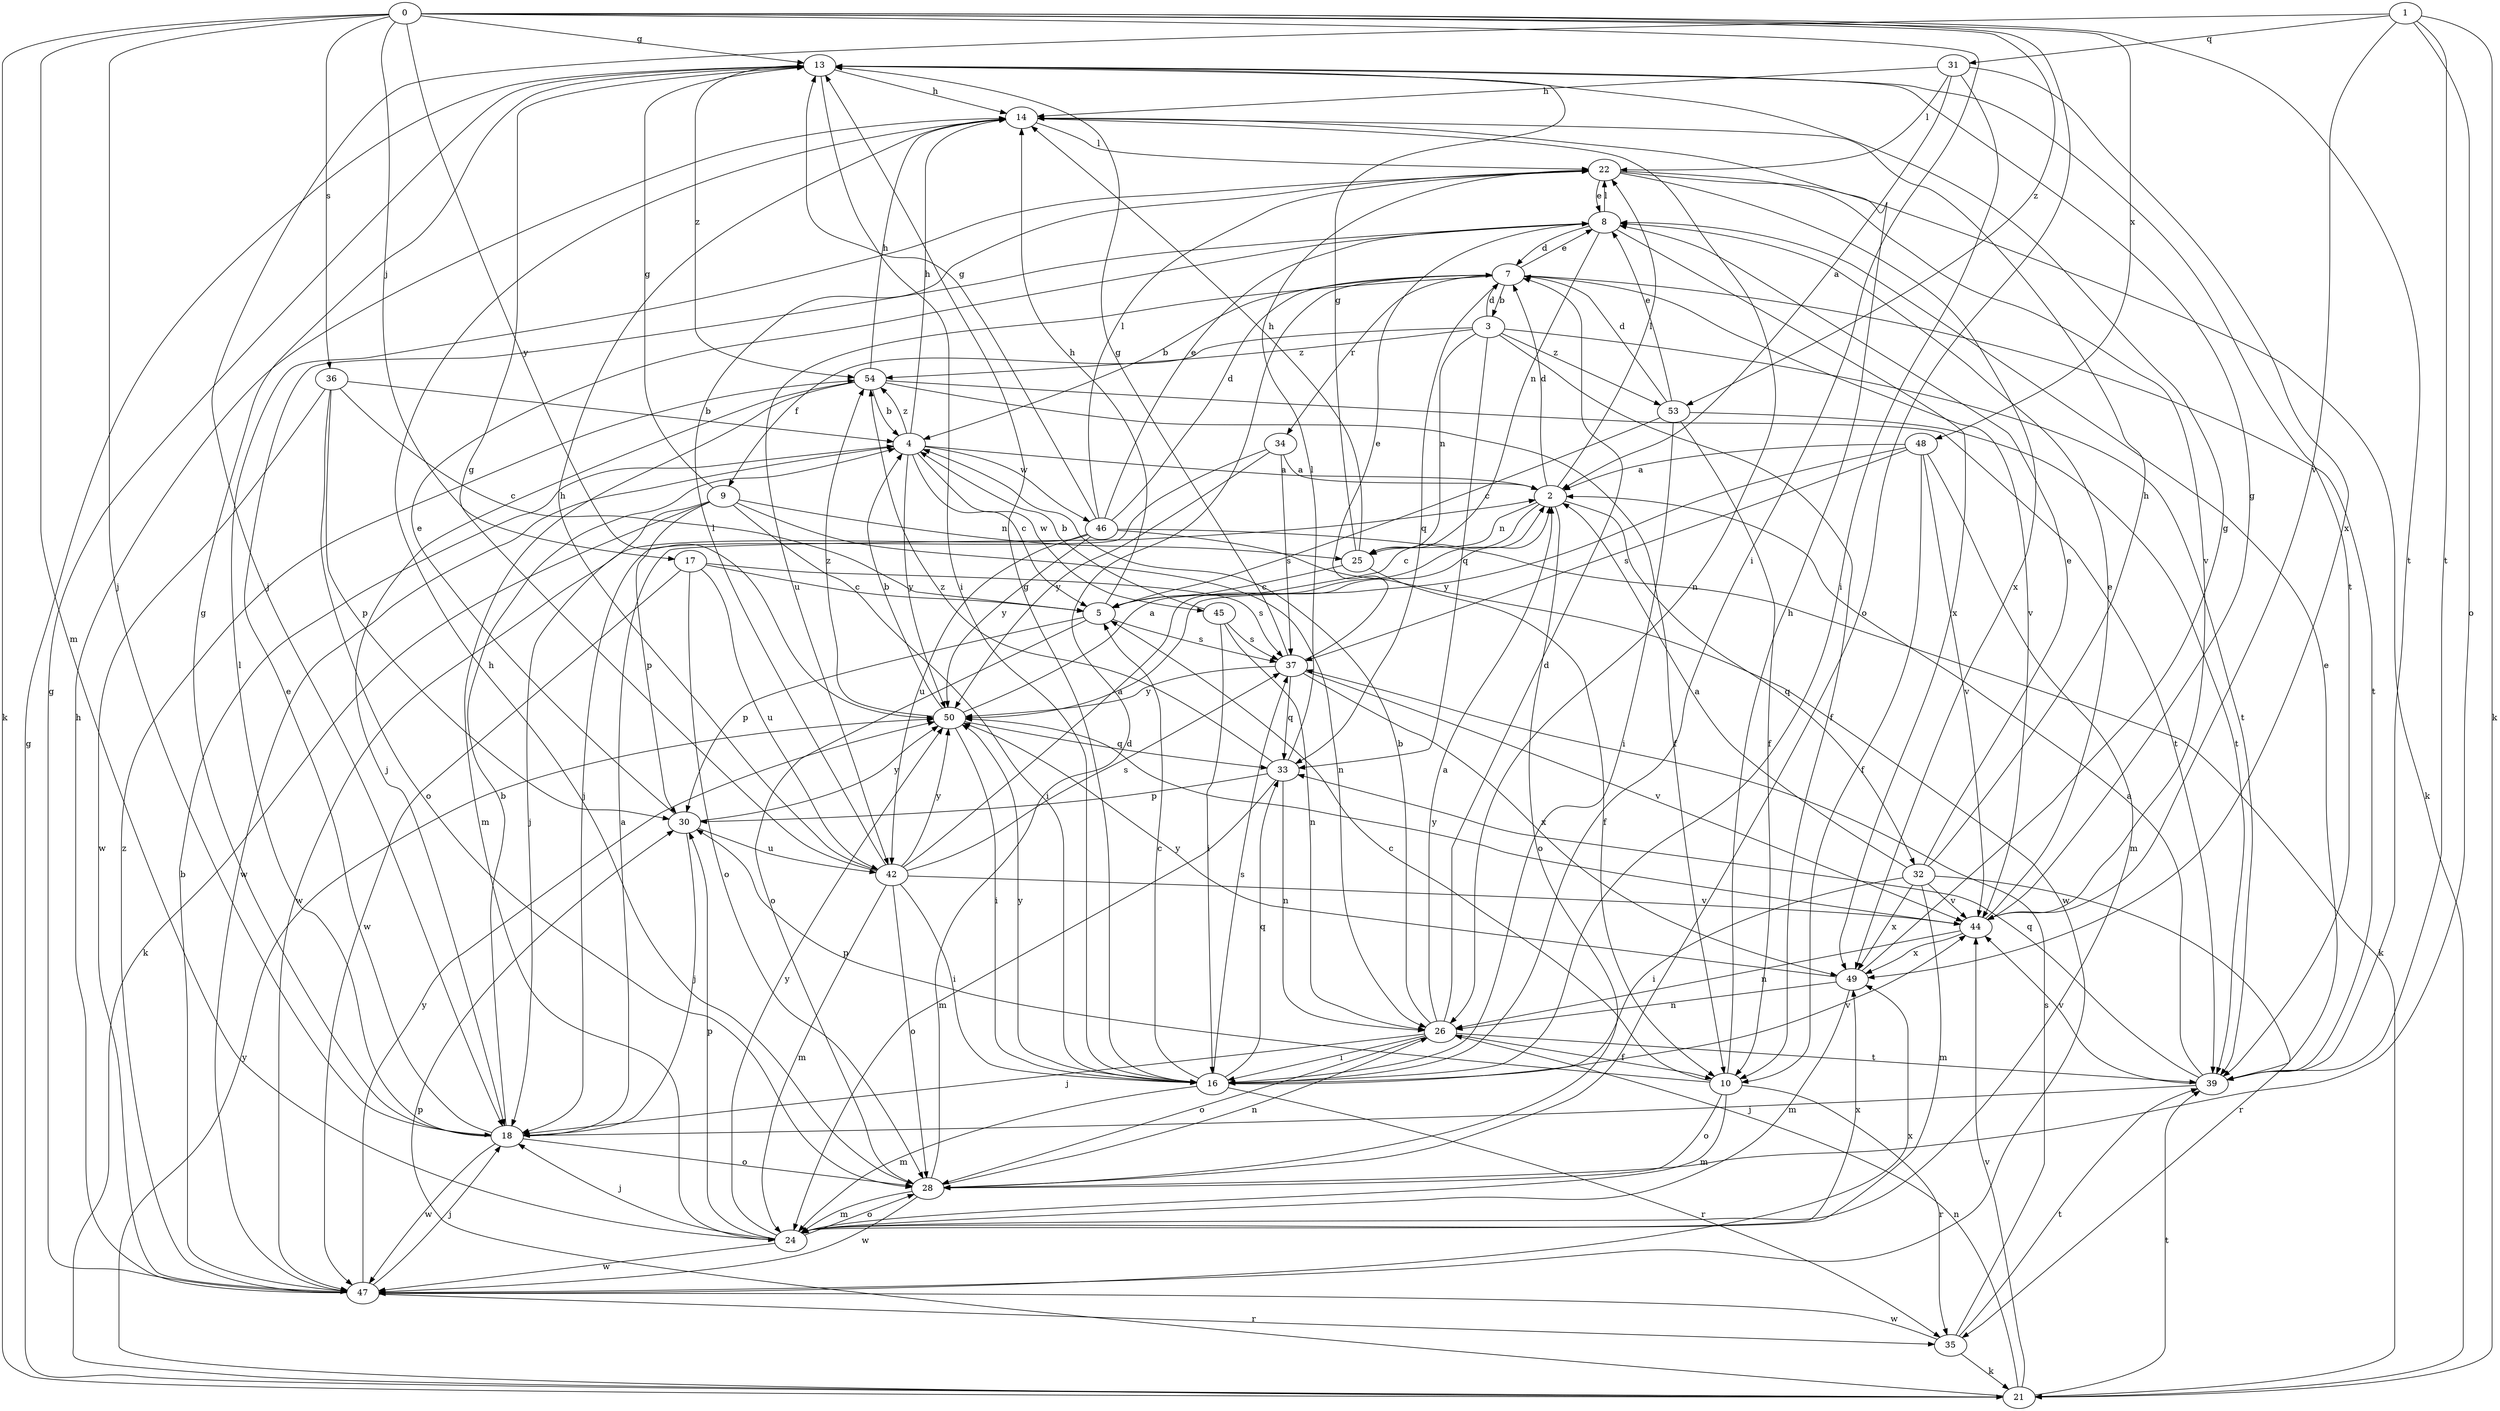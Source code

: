 strict digraph  {
0;
1;
2;
3;
4;
5;
7;
8;
9;
10;
13;
14;
16;
17;
18;
21;
22;
24;
25;
26;
28;
30;
31;
32;
33;
34;
35;
36;
37;
39;
42;
44;
45;
46;
47;
48;
49;
50;
53;
54;
0 -> 13  [label=g];
0 -> 16  [label=i];
0 -> 17  [label=j];
0 -> 18  [label=j];
0 -> 21  [label=k];
0 -> 24  [label=m];
0 -> 28  [label=o];
0 -> 36  [label=s];
0 -> 39  [label=t];
0 -> 48  [label=x];
0 -> 50  [label=y];
0 -> 53  [label=z];
1 -> 18  [label=j];
1 -> 21  [label=k];
1 -> 28  [label=o];
1 -> 31  [label=q];
1 -> 39  [label=t];
1 -> 44  [label=v];
2 -> 5  [label=c];
2 -> 7  [label=d];
2 -> 22  [label=l];
2 -> 25  [label=n];
2 -> 28  [label=o];
2 -> 32  [label=q];
3 -> 7  [label=d];
3 -> 9  [label=f];
3 -> 10  [label=f];
3 -> 25  [label=n];
3 -> 33  [label=q];
3 -> 39  [label=t];
3 -> 53  [label=z];
3 -> 54  [label=z];
4 -> 2  [label=a];
4 -> 5  [label=c];
4 -> 14  [label=h];
4 -> 45  [label=w];
4 -> 46  [label=w];
4 -> 47  [label=w];
4 -> 50  [label=y];
4 -> 54  [label=z];
5 -> 14  [label=h];
5 -> 28  [label=o];
5 -> 30  [label=p];
5 -> 37  [label=s];
7 -> 3  [label=b];
7 -> 4  [label=b];
7 -> 8  [label=e];
7 -> 33  [label=q];
7 -> 34  [label=r];
7 -> 39  [label=t];
7 -> 42  [label=u];
7 -> 44  [label=v];
8 -> 7  [label=d];
8 -> 22  [label=l];
8 -> 25  [label=n];
8 -> 49  [label=x];
9 -> 13  [label=g];
9 -> 16  [label=i];
9 -> 21  [label=k];
9 -> 25  [label=n];
9 -> 26  [label=n];
9 -> 30  [label=p];
9 -> 47  [label=w];
10 -> 5  [label=c];
10 -> 14  [label=h];
10 -> 24  [label=m];
10 -> 28  [label=o];
10 -> 30  [label=p];
10 -> 35  [label=r];
13 -> 14  [label=h];
13 -> 16  [label=i];
13 -> 39  [label=t];
13 -> 54  [label=z];
14 -> 22  [label=l];
14 -> 26  [label=n];
16 -> 5  [label=c];
16 -> 13  [label=g];
16 -> 24  [label=m];
16 -> 33  [label=q];
16 -> 35  [label=r];
16 -> 37  [label=s];
16 -> 44  [label=v];
16 -> 50  [label=y];
17 -> 5  [label=c];
17 -> 28  [label=o];
17 -> 37  [label=s];
17 -> 42  [label=u];
17 -> 47  [label=w];
18 -> 2  [label=a];
18 -> 4  [label=b];
18 -> 8  [label=e];
18 -> 13  [label=g];
18 -> 22  [label=l];
18 -> 28  [label=o];
18 -> 47  [label=w];
21 -> 13  [label=g];
21 -> 26  [label=n];
21 -> 30  [label=p];
21 -> 39  [label=t];
21 -> 44  [label=v];
21 -> 50  [label=y];
22 -> 8  [label=e];
22 -> 21  [label=k];
22 -> 44  [label=v];
22 -> 49  [label=x];
24 -> 18  [label=j];
24 -> 28  [label=o];
24 -> 30  [label=p];
24 -> 47  [label=w];
24 -> 49  [label=x];
24 -> 50  [label=y];
25 -> 5  [label=c];
25 -> 10  [label=f];
25 -> 13  [label=g];
25 -> 14  [label=h];
26 -> 2  [label=a];
26 -> 4  [label=b];
26 -> 7  [label=d];
26 -> 10  [label=f];
26 -> 16  [label=i];
26 -> 18  [label=j];
26 -> 28  [label=o];
26 -> 39  [label=t];
28 -> 7  [label=d];
28 -> 14  [label=h];
28 -> 24  [label=m];
28 -> 26  [label=n];
28 -> 47  [label=w];
30 -> 8  [label=e];
30 -> 18  [label=j];
30 -> 42  [label=u];
30 -> 50  [label=y];
31 -> 2  [label=a];
31 -> 14  [label=h];
31 -> 16  [label=i];
31 -> 22  [label=l];
31 -> 49  [label=x];
32 -> 2  [label=a];
32 -> 8  [label=e];
32 -> 14  [label=h];
32 -> 16  [label=i];
32 -> 24  [label=m];
32 -> 35  [label=r];
32 -> 44  [label=v];
32 -> 49  [label=x];
33 -> 22  [label=l];
33 -> 24  [label=m];
33 -> 26  [label=n];
33 -> 30  [label=p];
33 -> 54  [label=z];
34 -> 2  [label=a];
34 -> 18  [label=j];
34 -> 37  [label=s];
34 -> 50  [label=y];
35 -> 21  [label=k];
35 -> 37  [label=s];
35 -> 39  [label=t];
35 -> 47  [label=w];
36 -> 4  [label=b];
36 -> 5  [label=c];
36 -> 28  [label=o];
36 -> 30  [label=p];
36 -> 47  [label=w];
37 -> 8  [label=e];
37 -> 13  [label=g];
37 -> 33  [label=q];
37 -> 44  [label=v];
37 -> 49  [label=x];
37 -> 50  [label=y];
39 -> 2  [label=a];
39 -> 8  [label=e];
39 -> 18  [label=j];
39 -> 33  [label=q];
39 -> 44  [label=v];
42 -> 2  [label=a];
42 -> 13  [label=g];
42 -> 14  [label=h];
42 -> 16  [label=i];
42 -> 22  [label=l];
42 -> 24  [label=m];
42 -> 28  [label=o];
42 -> 37  [label=s];
42 -> 44  [label=v];
42 -> 50  [label=y];
44 -> 8  [label=e];
44 -> 13  [label=g];
44 -> 26  [label=n];
44 -> 49  [label=x];
44 -> 50  [label=y];
45 -> 4  [label=b];
45 -> 16  [label=i];
45 -> 26  [label=n];
45 -> 37  [label=s];
46 -> 7  [label=d];
46 -> 8  [label=e];
46 -> 13  [label=g];
46 -> 18  [label=j];
46 -> 21  [label=k];
46 -> 22  [label=l];
46 -> 42  [label=u];
46 -> 47  [label=w];
46 -> 50  [label=y];
47 -> 4  [label=b];
47 -> 13  [label=g];
47 -> 14  [label=h];
47 -> 18  [label=j];
47 -> 35  [label=r];
47 -> 49  [label=x];
47 -> 50  [label=y];
47 -> 54  [label=z];
48 -> 2  [label=a];
48 -> 10  [label=f];
48 -> 24  [label=m];
48 -> 37  [label=s];
48 -> 44  [label=v];
48 -> 50  [label=y];
49 -> 13  [label=g];
49 -> 24  [label=m];
49 -> 26  [label=n];
49 -> 50  [label=y];
50 -> 2  [label=a];
50 -> 4  [label=b];
50 -> 16  [label=i];
50 -> 33  [label=q];
50 -> 54  [label=z];
53 -> 5  [label=c];
53 -> 7  [label=d];
53 -> 8  [label=e];
53 -> 10  [label=f];
53 -> 16  [label=i];
53 -> 39  [label=t];
54 -> 4  [label=b];
54 -> 10  [label=f];
54 -> 14  [label=h];
54 -> 18  [label=j];
54 -> 24  [label=m];
54 -> 39  [label=t];
}
